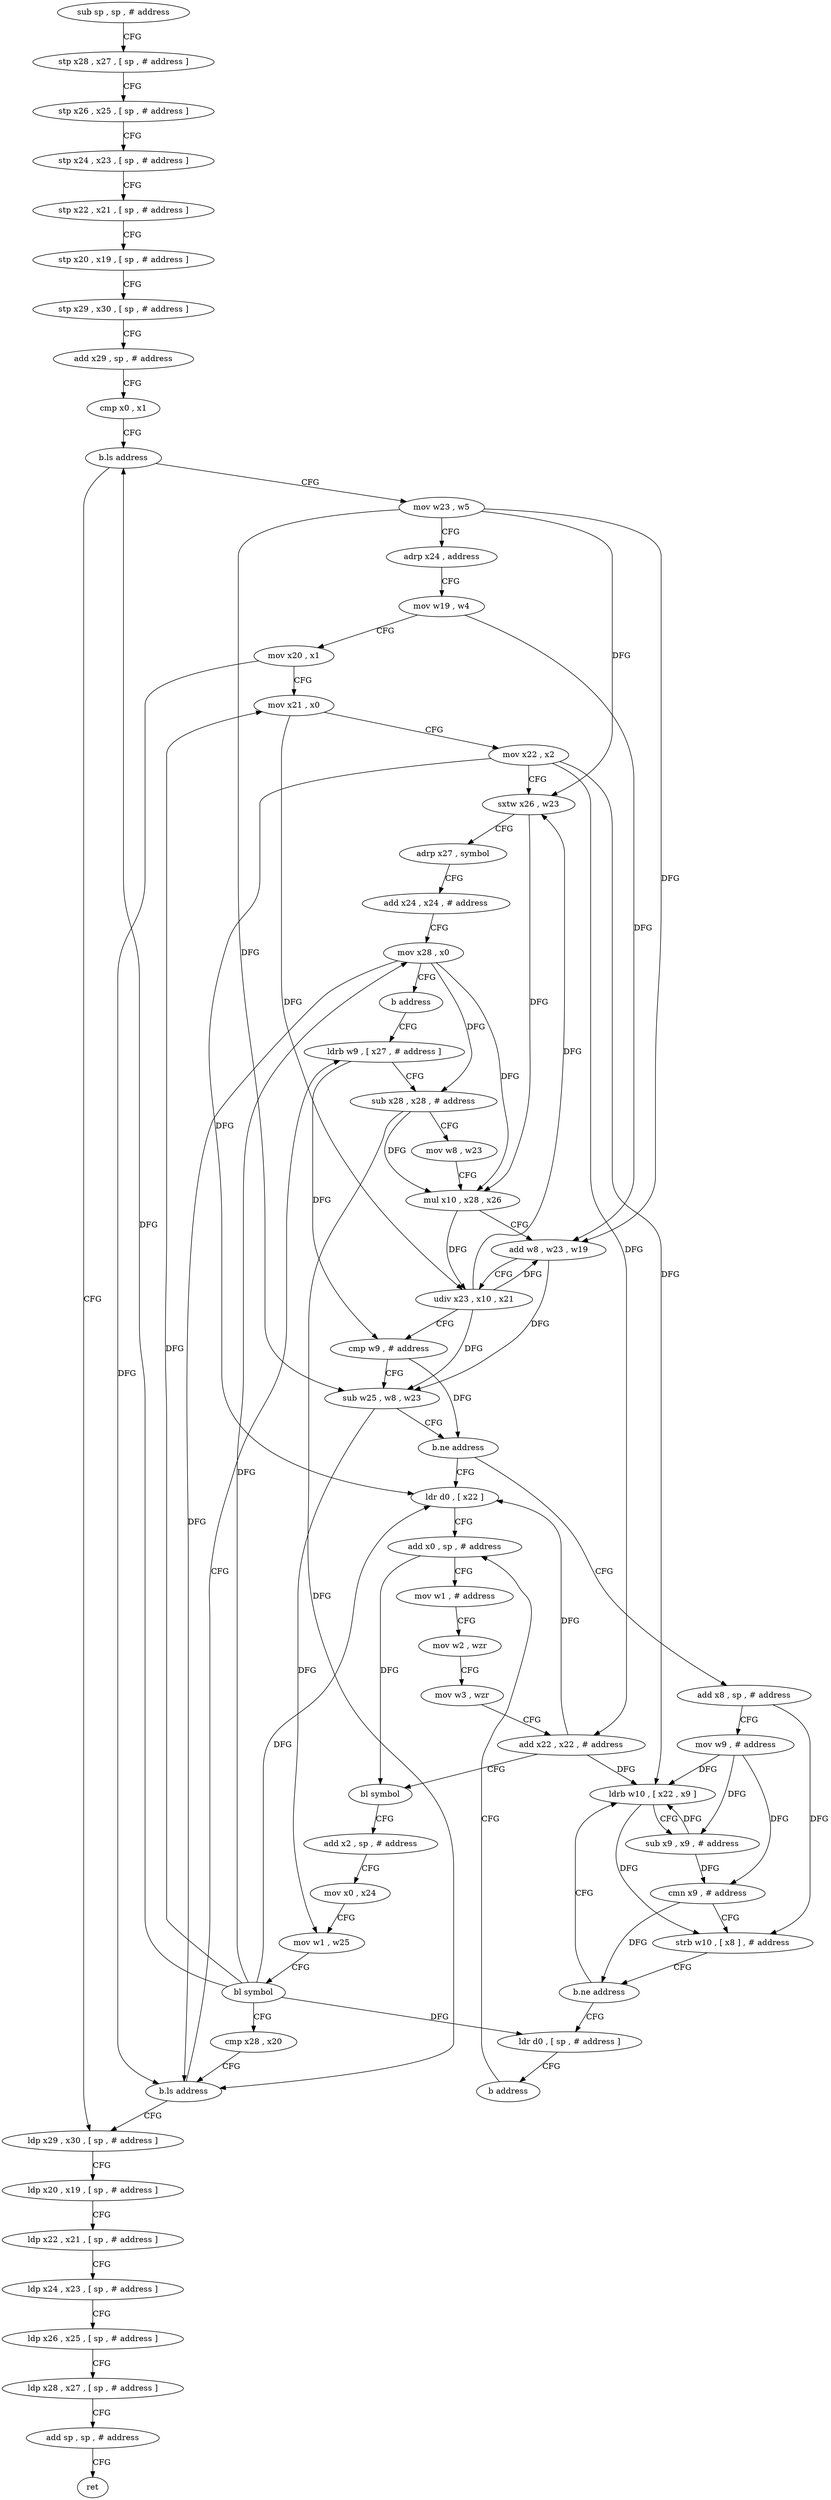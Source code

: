 digraph "func" {
"4210476" [label = "sub sp , sp , # address" ]
"4210480" [label = "stp x28 , x27 , [ sp , # address ]" ]
"4210484" [label = "stp x26 , x25 , [ sp , # address ]" ]
"4210488" [label = "stp x24 , x23 , [ sp , # address ]" ]
"4210492" [label = "stp x22 , x21 , [ sp , # address ]" ]
"4210496" [label = "stp x20 , x19 , [ sp , # address ]" ]
"4210500" [label = "stp x29 , x30 , [ sp , # address ]" ]
"4210504" [label = "add x29 , sp , # address" ]
"4210508" [label = "cmp x0 , x1" ]
"4210512" [label = "b.ls address" ]
"4210684" [label = "ldp x29 , x30 , [ sp , # address ]" ]
"4210516" [label = "mov w23 , w5" ]
"4210688" [label = "ldp x20 , x19 , [ sp , # address ]" ]
"4210692" [label = "ldp x22 , x21 , [ sp , # address ]" ]
"4210696" [label = "ldp x24 , x23 , [ sp , # address ]" ]
"4210700" [label = "ldp x26 , x25 , [ sp , # address ]" ]
"4210704" [label = "ldp x28 , x27 , [ sp , # address ]" ]
"4210708" [label = "add sp , sp , # address" ]
"4210712" [label = "ret" ]
"4210520" [label = "adrp x24 , address" ]
"4210524" [label = "mov w19 , w4" ]
"4210528" [label = "mov x20 , x1" ]
"4210532" [label = "mov x21 , x0" ]
"4210536" [label = "mov x22 , x2" ]
"4210540" [label = "sxtw x26 , w23" ]
"4210544" [label = "adrp x27 , symbol" ]
"4210548" [label = "add x24 , x24 , # address" ]
"4210552" [label = "mov x28 , x0" ]
"4210556" [label = "b address" ]
"4210612" [label = "ldrb w9 , [ x27 , # address ]" ]
"4210616" [label = "sub x28 , x28 , # address" ]
"4210620" [label = "mov w8 , w23" ]
"4210624" [label = "mul x10 , x28 , x26" ]
"4210628" [label = "add w8 , w23 , w19" ]
"4210632" [label = "udiv x23 , x10 , x21" ]
"4210636" [label = "cmp w9 , # address" ]
"4210640" [label = "sub w25 , w8 , w23" ]
"4210644" [label = "b.ne address" ]
"4210560" [label = "ldr d0 , [ x22 ]" ]
"4210648" [label = "add x8 , sp , # address" ]
"4210564" [label = "add x0 , sp , # address" ]
"4210652" [label = "mov w9 , # address" ]
"4210656" [label = "ldrb w10 , [ x22 , x9 ]" ]
"4210660" [label = "sub x9 , x9 , # address" ]
"4210664" [label = "cmn x9 , # address" ]
"4210668" [label = "strb w10 , [ x8 ] , # address" ]
"4210672" [label = "b.ne address" ]
"4210676" [label = "ldr d0 , [ sp , # address ]" ]
"4210680" [label = "b address" ]
"4210568" [label = "mov w1 , # address" ]
"4210572" [label = "mov w2 , wzr" ]
"4210576" [label = "mov w3 , wzr" ]
"4210580" [label = "add x22 , x22 , # address" ]
"4210584" [label = "bl symbol" ]
"4210588" [label = "add x2 , sp , # address" ]
"4210592" [label = "mov x0 , x24" ]
"4210596" [label = "mov w1 , w25" ]
"4210600" [label = "bl symbol" ]
"4210604" [label = "cmp x28 , x20" ]
"4210608" [label = "b.ls address" ]
"4210476" -> "4210480" [ label = "CFG" ]
"4210480" -> "4210484" [ label = "CFG" ]
"4210484" -> "4210488" [ label = "CFG" ]
"4210488" -> "4210492" [ label = "CFG" ]
"4210492" -> "4210496" [ label = "CFG" ]
"4210496" -> "4210500" [ label = "CFG" ]
"4210500" -> "4210504" [ label = "CFG" ]
"4210504" -> "4210508" [ label = "CFG" ]
"4210508" -> "4210512" [ label = "CFG" ]
"4210512" -> "4210684" [ label = "CFG" ]
"4210512" -> "4210516" [ label = "CFG" ]
"4210684" -> "4210688" [ label = "CFG" ]
"4210516" -> "4210520" [ label = "CFG" ]
"4210516" -> "4210540" [ label = "DFG" ]
"4210516" -> "4210628" [ label = "DFG" ]
"4210516" -> "4210640" [ label = "DFG" ]
"4210688" -> "4210692" [ label = "CFG" ]
"4210692" -> "4210696" [ label = "CFG" ]
"4210696" -> "4210700" [ label = "CFG" ]
"4210700" -> "4210704" [ label = "CFG" ]
"4210704" -> "4210708" [ label = "CFG" ]
"4210708" -> "4210712" [ label = "CFG" ]
"4210520" -> "4210524" [ label = "CFG" ]
"4210524" -> "4210528" [ label = "CFG" ]
"4210524" -> "4210628" [ label = "DFG" ]
"4210528" -> "4210532" [ label = "CFG" ]
"4210528" -> "4210608" [ label = "DFG" ]
"4210532" -> "4210536" [ label = "CFG" ]
"4210532" -> "4210632" [ label = "DFG" ]
"4210536" -> "4210540" [ label = "CFG" ]
"4210536" -> "4210560" [ label = "DFG" ]
"4210536" -> "4210580" [ label = "DFG" ]
"4210536" -> "4210656" [ label = "DFG" ]
"4210540" -> "4210544" [ label = "CFG" ]
"4210540" -> "4210624" [ label = "DFG" ]
"4210544" -> "4210548" [ label = "CFG" ]
"4210548" -> "4210552" [ label = "CFG" ]
"4210552" -> "4210556" [ label = "CFG" ]
"4210552" -> "4210616" [ label = "DFG" ]
"4210552" -> "4210624" [ label = "DFG" ]
"4210552" -> "4210608" [ label = "DFG" ]
"4210556" -> "4210612" [ label = "CFG" ]
"4210612" -> "4210616" [ label = "CFG" ]
"4210612" -> "4210636" [ label = "DFG" ]
"4210616" -> "4210620" [ label = "CFG" ]
"4210616" -> "4210624" [ label = "DFG" ]
"4210616" -> "4210608" [ label = "DFG" ]
"4210620" -> "4210624" [ label = "CFG" ]
"4210624" -> "4210628" [ label = "CFG" ]
"4210624" -> "4210632" [ label = "DFG" ]
"4210628" -> "4210632" [ label = "CFG" ]
"4210628" -> "4210640" [ label = "DFG" ]
"4210632" -> "4210636" [ label = "CFG" ]
"4210632" -> "4210540" [ label = "DFG" ]
"4210632" -> "4210628" [ label = "DFG" ]
"4210632" -> "4210640" [ label = "DFG" ]
"4210636" -> "4210640" [ label = "CFG" ]
"4210636" -> "4210644" [ label = "DFG" ]
"4210640" -> "4210644" [ label = "CFG" ]
"4210640" -> "4210596" [ label = "DFG" ]
"4210644" -> "4210560" [ label = "CFG" ]
"4210644" -> "4210648" [ label = "CFG" ]
"4210560" -> "4210564" [ label = "CFG" ]
"4210648" -> "4210652" [ label = "CFG" ]
"4210648" -> "4210668" [ label = "DFG" ]
"4210564" -> "4210568" [ label = "CFG" ]
"4210564" -> "4210584" [ label = "DFG" ]
"4210652" -> "4210656" [ label = "DFG" ]
"4210652" -> "4210660" [ label = "DFG" ]
"4210652" -> "4210664" [ label = "DFG" ]
"4210656" -> "4210660" [ label = "CFG" ]
"4210656" -> "4210668" [ label = "DFG" ]
"4210660" -> "4210664" [ label = "DFG" ]
"4210660" -> "4210656" [ label = "DFG" ]
"4210664" -> "4210668" [ label = "CFG" ]
"4210664" -> "4210672" [ label = "DFG" ]
"4210668" -> "4210672" [ label = "CFG" ]
"4210672" -> "4210656" [ label = "CFG" ]
"4210672" -> "4210676" [ label = "CFG" ]
"4210676" -> "4210680" [ label = "CFG" ]
"4210680" -> "4210564" [ label = "CFG" ]
"4210568" -> "4210572" [ label = "CFG" ]
"4210572" -> "4210576" [ label = "CFG" ]
"4210576" -> "4210580" [ label = "CFG" ]
"4210580" -> "4210584" [ label = "CFG" ]
"4210580" -> "4210560" [ label = "DFG" ]
"4210580" -> "4210656" [ label = "DFG" ]
"4210584" -> "4210588" [ label = "CFG" ]
"4210588" -> "4210592" [ label = "CFG" ]
"4210592" -> "4210596" [ label = "CFG" ]
"4210596" -> "4210600" [ label = "CFG" ]
"4210600" -> "4210604" [ label = "CFG" ]
"4210600" -> "4210532" [ label = "DFG" ]
"4210600" -> "4210552" [ label = "DFG" ]
"4210600" -> "4210512" [ label = "DFG" ]
"4210600" -> "4210560" [ label = "DFG" ]
"4210600" -> "4210676" [ label = "DFG" ]
"4210604" -> "4210608" [ label = "CFG" ]
"4210608" -> "4210684" [ label = "CFG" ]
"4210608" -> "4210612" [ label = "CFG" ]
}
